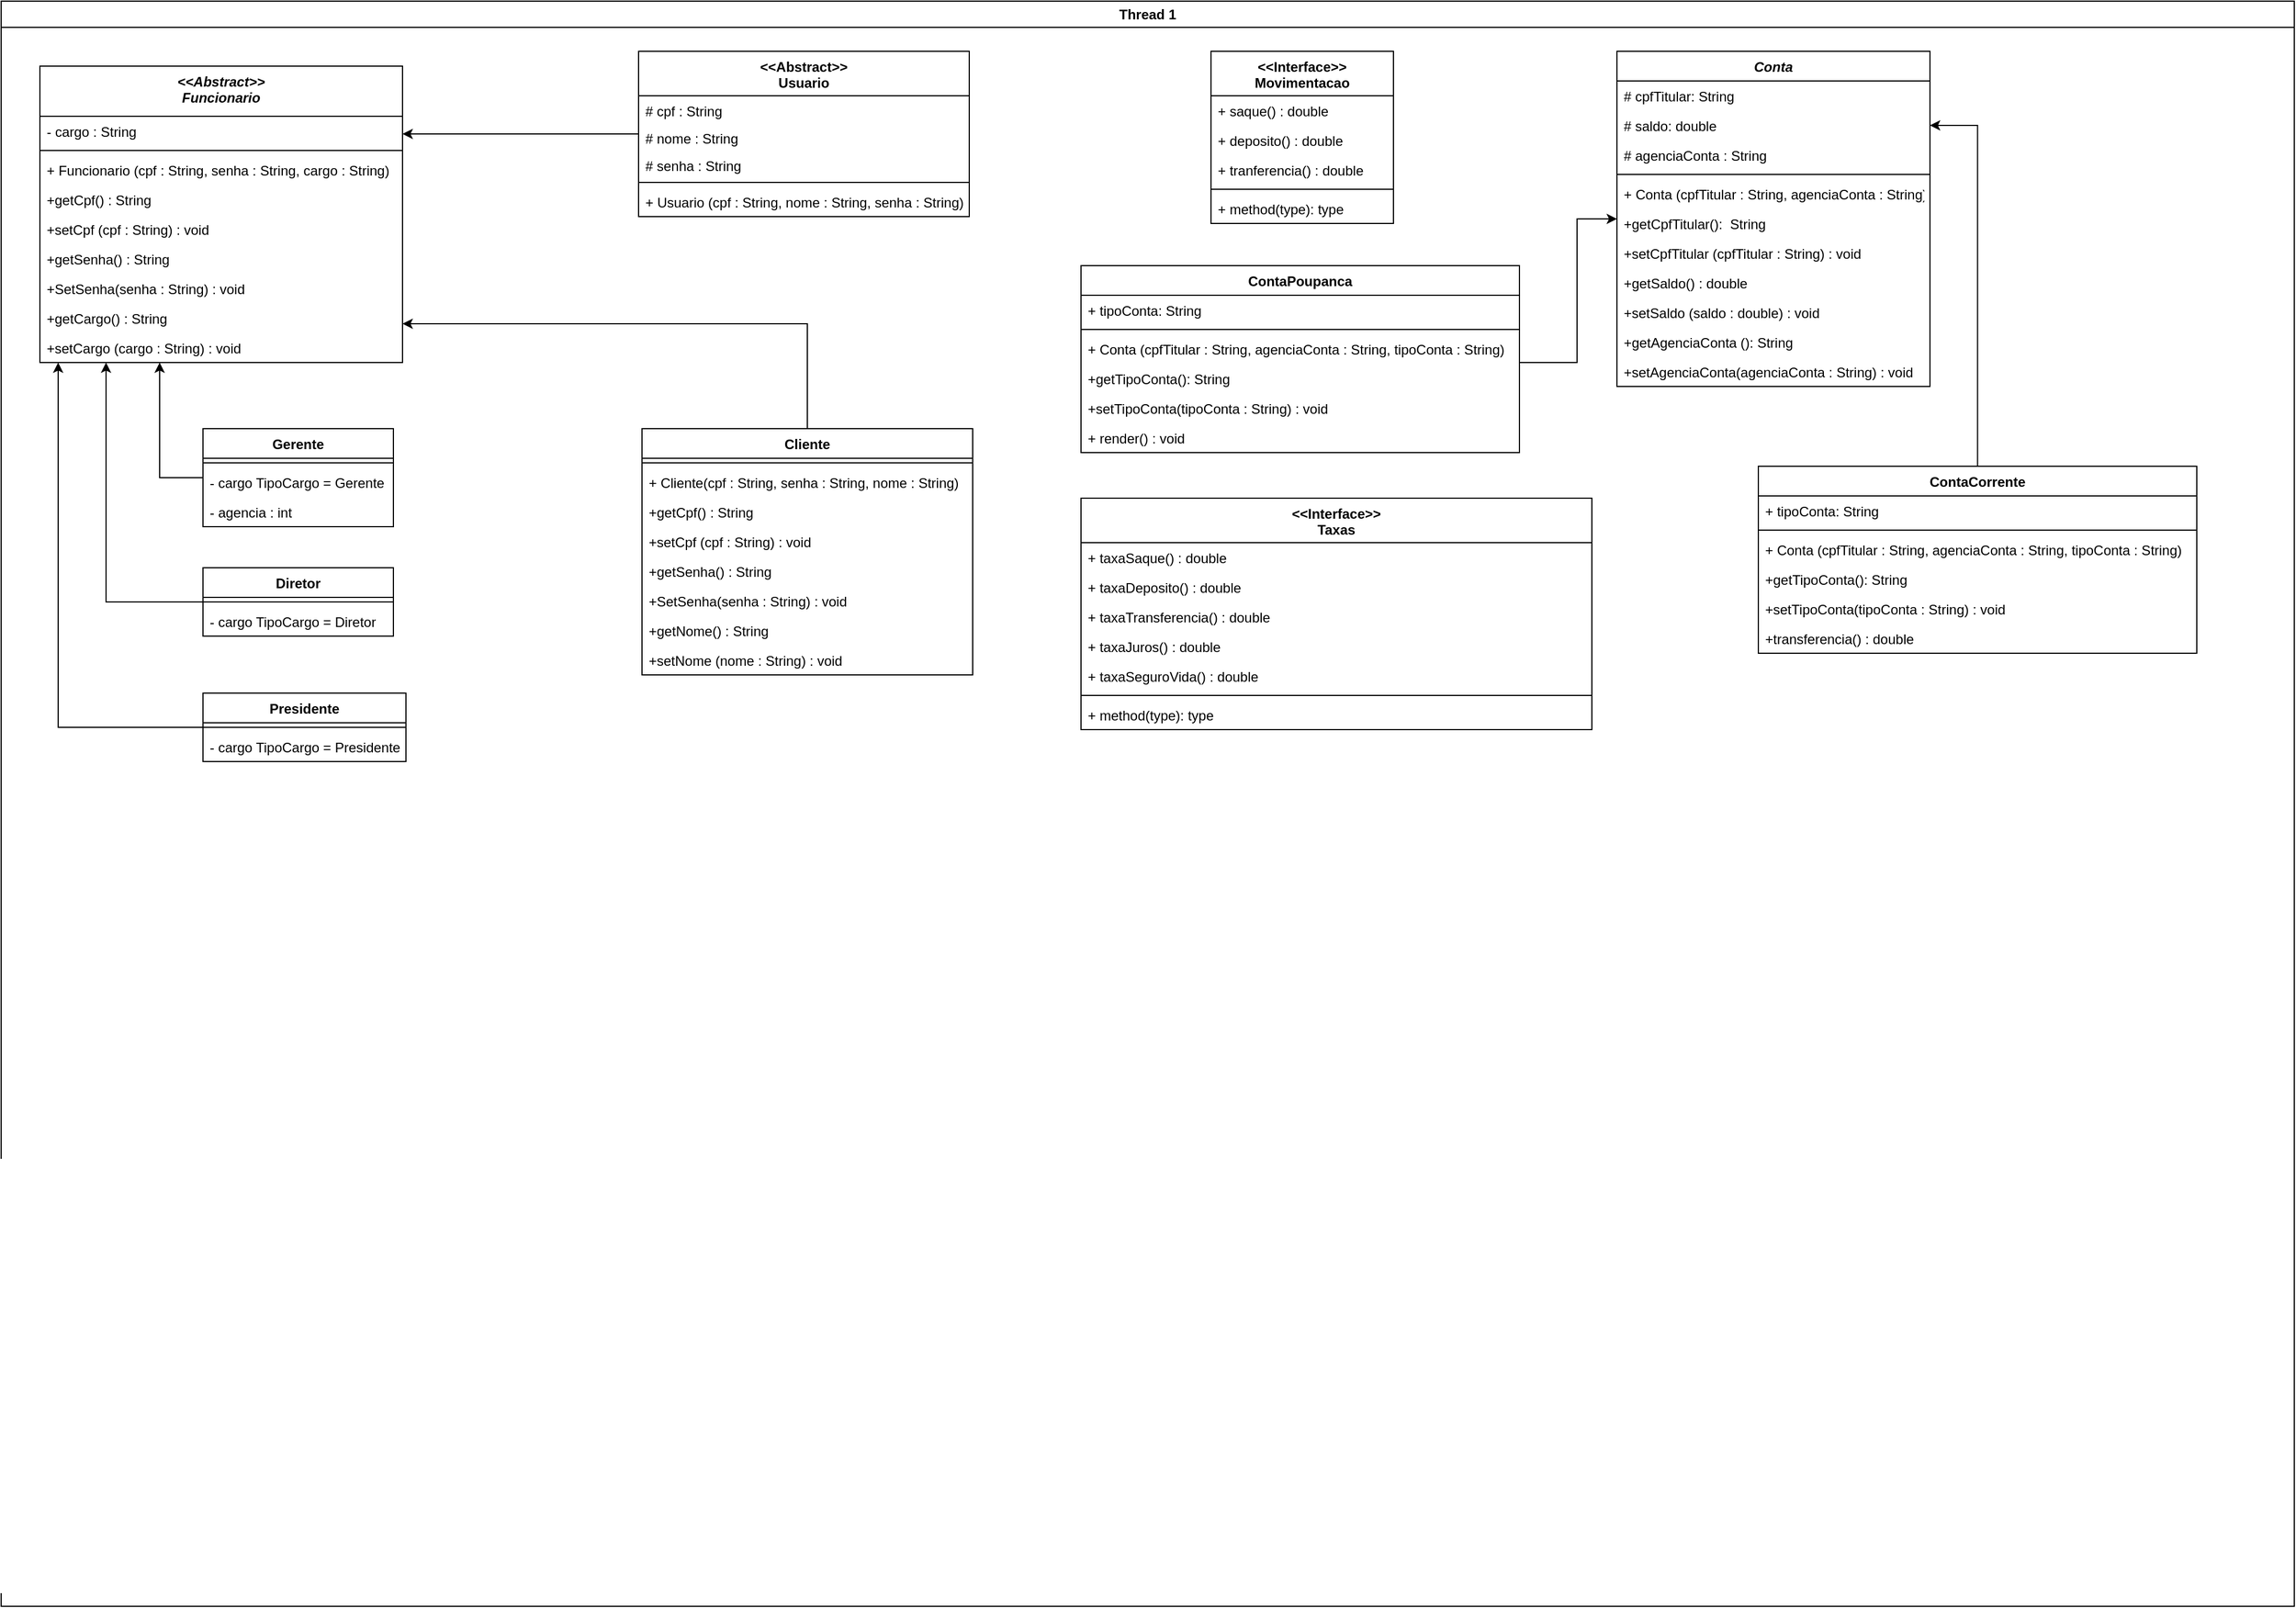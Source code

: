 <mxfile version="17.4.6" type="device"><diagram name="Page-1" id="e7e014a7-5840-1c2e-5031-d8a46d1fe8dd"><mxGraphModel dx="2850" dy="1675" grid="0" gridSize="10" guides="1" tooltips="1" connect="1" arrows="1" fold="1" page="1" pageScale="1" pageWidth="1169" pageHeight="826" background="none" math="0" shadow="0"><root><mxCell id="0"/><mxCell id="1" parent="0"/><mxCell id="2" value="Thread 1" style="swimlane;whiteSpace=wrap" parent="1" vertex="1"><mxGeometry x="-410" y="-710" width="2011" height="1408" as="geometry"/></mxCell><mxCell id="SGen21gXIewaCF1CxWUk-28" style="edgeStyle=orthogonalEdgeStyle;rounded=0;orthogonalLoop=1;jettySize=auto;html=1;" edge="1" parent="2" source="rDPacTQz5QNzboAVY4SP-41" target="rDPacTQz5QNzboAVY4SP-90"><mxGeometry relative="1" as="geometry"><Array as="points"><mxPoint x="707" y="283"/></Array></mxGeometry></mxCell><mxCell id="rDPacTQz5QNzboAVY4SP-41" value="Cliente" style="swimlane;fontStyle=1;align=center;verticalAlign=top;childLayout=stackLayout;horizontal=1;startSize=26;horizontalStack=0;resizeParent=1;resizeParentMax=0;resizeLast=0;collapsible=1;marginBottom=0;" parent="2" vertex="1"><mxGeometry x="562" y="375" width="290" height="216" as="geometry"/></mxCell><mxCell id="rDPacTQz5QNzboAVY4SP-43" value="" style="line;strokeWidth=1;fillColor=none;align=left;verticalAlign=middle;spacingTop=-1;spacingLeft=3;spacingRight=3;rotatable=0;labelPosition=right;points=[];portConstraint=eastwest;" parent="rDPacTQz5QNzboAVY4SP-41" vertex="1"><mxGeometry y="26" width="290" height="8" as="geometry"/></mxCell><mxCell id="rDPacTQz5QNzboAVY4SP-44" value="+ Cliente(cpf : String, senha : String, nome : String)" style="text;strokeColor=none;fillColor=none;align=left;verticalAlign=top;spacingLeft=4;spacingRight=4;overflow=hidden;rotatable=0;points=[[0,0.5],[1,0.5]];portConstraint=eastwest;" parent="rDPacTQz5QNzboAVY4SP-41" vertex="1"><mxGeometry y="34" width="290" height="26" as="geometry"/></mxCell><mxCell id="rDPacTQz5QNzboAVY4SP-48" value="+getCpf() : String" style="text;strokeColor=none;fillColor=none;align=left;verticalAlign=top;spacingLeft=4;spacingRight=4;overflow=hidden;rotatable=0;points=[[0,0.5],[1,0.5]];portConstraint=eastwest;" parent="rDPacTQz5QNzboAVY4SP-41" vertex="1"><mxGeometry y="60" width="290" height="26" as="geometry"/></mxCell><mxCell id="rDPacTQz5QNzboAVY4SP-47" value="+setCpf (cpf : String) : void" style="text;strokeColor=none;fillColor=none;align=left;verticalAlign=top;spacingLeft=4;spacingRight=4;overflow=hidden;rotatable=0;points=[[0,0.5],[1,0.5]];portConstraint=eastwest;" parent="rDPacTQz5QNzboAVY4SP-41" vertex="1"><mxGeometry y="86" width="290" height="26" as="geometry"/></mxCell><mxCell id="rDPacTQz5QNzboAVY4SP-59" value="+getSenha() : String" style="text;strokeColor=none;fillColor=none;align=left;verticalAlign=top;spacingLeft=4;spacingRight=4;overflow=hidden;rotatable=0;points=[[0,0.5],[1,0.5]];portConstraint=eastwest;" parent="rDPacTQz5QNzboAVY4SP-41" vertex="1"><mxGeometry y="112" width="290" height="26" as="geometry"/></mxCell><mxCell id="rDPacTQz5QNzboAVY4SP-105" value="+SetSenha(senha : String) : void" style="text;strokeColor=none;fillColor=none;align=left;verticalAlign=top;spacingLeft=4;spacingRight=4;overflow=hidden;rotatable=0;points=[[0,0.5],[1,0.5]];portConstraint=eastwest;" parent="rDPacTQz5QNzboAVY4SP-41" vertex="1"><mxGeometry y="138" width="290" height="26" as="geometry"/></mxCell><mxCell id="rDPacTQz5QNzboAVY4SP-49" value="+getNome() : String" style="text;strokeColor=none;fillColor=none;align=left;verticalAlign=top;spacingLeft=4;spacingRight=4;overflow=hidden;rotatable=0;points=[[0,0.5],[1,0.5]];portConstraint=eastwest;" parent="rDPacTQz5QNzboAVY4SP-41" vertex="1"><mxGeometry y="164" width="290" height="26" as="geometry"/></mxCell><mxCell id="rDPacTQz5QNzboAVY4SP-61" value="+setNome (nome : String) : void" style="text;strokeColor=none;fillColor=none;align=left;verticalAlign=top;spacingLeft=4;spacingRight=4;overflow=hidden;rotatable=0;points=[[0,0.5],[1,0.5]];portConstraint=eastwest;" parent="rDPacTQz5QNzboAVY4SP-41" vertex="1"><mxGeometry y="190" width="290" height="26" as="geometry"/></mxCell><mxCell id="rDPacTQz5QNzboAVY4SP-90" value="&lt;&lt;Abstract&gt;&gt;&#10;Funcionario" style="swimlane;fontStyle=3;align=center;verticalAlign=top;childLayout=stackLayout;horizontal=1;startSize=44;horizontalStack=0;resizeParent=1;resizeParentMax=0;resizeLast=0;collapsible=1;marginBottom=0;" parent="2" vertex="1"><mxGeometry x="34" y="57" width="318" height="260" as="geometry"/></mxCell><mxCell id="rDPacTQz5QNzboAVY4SP-98" value="- cargo : String" style="text;strokeColor=none;fillColor=none;align=left;verticalAlign=top;spacingLeft=4;spacingRight=4;overflow=hidden;rotatable=0;points=[[0,0.5],[1,0.5]];portConstraint=eastwest;" parent="rDPacTQz5QNzboAVY4SP-90" vertex="1"><mxGeometry y="44" width="318" height="26" as="geometry"/></mxCell><mxCell id="rDPacTQz5QNzboAVY4SP-92" value="" style="line;strokeWidth=1;fillColor=none;align=left;verticalAlign=middle;spacingTop=-1;spacingLeft=3;spacingRight=3;rotatable=0;labelPosition=right;points=[];portConstraint=eastwest;" parent="rDPacTQz5QNzboAVY4SP-90" vertex="1"><mxGeometry y="70" width="318" height="8" as="geometry"/></mxCell><mxCell id="rDPacTQz5QNzboAVY4SP-93" value="+ Funcionario (cpf : String, senha : String, cargo : String)" style="text;strokeColor=none;fillColor=none;align=left;verticalAlign=top;spacingLeft=4;spacingRight=4;overflow=hidden;rotatable=0;points=[[0,0.5],[1,0.5]];portConstraint=eastwest;" parent="rDPacTQz5QNzboAVY4SP-90" vertex="1"><mxGeometry y="78" width="318" height="26" as="geometry"/></mxCell><mxCell id="rDPacTQz5QNzboAVY4SP-101" value="+getCpf() : String" style="text;strokeColor=none;fillColor=none;align=left;verticalAlign=top;spacingLeft=4;spacingRight=4;overflow=hidden;rotatable=0;points=[[0,0.5],[1,0.5]];portConstraint=eastwest;" parent="rDPacTQz5QNzboAVY4SP-90" vertex="1"><mxGeometry y="104" width="318" height="26" as="geometry"/></mxCell><mxCell id="rDPacTQz5QNzboAVY4SP-104" value="+setCpf (cpf : String) : void" style="text;strokeColor=none;fillColor=none;align=left;verticalAlign=top;spacingLeft=4;spacingRight=4;overflow=hidden;rotatable=0;points=[[0,0.5],[1,0.5]];portConstraint=eastwest;" parent="rDPacTQz5QNzboAVY4SP-90" vertex="1"><mxGeometry y="130" width="318" height="26" as="geometry"/></mxCell><mxCell id="rDPacTQz5QNzboAVY4SP-103" value="+getSenha() : String" style="text;strokeColor=none;fillColor=none;align=left;verticalAlign=top;spacingLeft=4;spacingRight=4;overflow=hidden;rotatable=0;points=[[0,0.5],[1,0.5]];portConstraint=eastwest;" parent="rDPacTQz5QNzboAVY4SP-90" vertex="1"><mxGeometry y="156" width="318" height="26" as="geometry"/></mxCell><mxCell id="rDPacTQz5QNzboAVY4SP-99" value="+SetSenha(senha : String) : void" style="text;strokeColor=none;fillColor=none;align=left;verticalAlign=top;spacingLeft=4;spacingRight=4;overflow=hidden;rotatable=0;points=[[0,0.5],[1,0.5]];portConstraint=eastwest;" parent="rDPacTQz5QNzboAVY4SP-90" vertex="1"><mxGeometry y="182" width="318" height="26" as="geometry"/></mxCell><mxCell id="rDPacTQz5QNzboAVY4SP-102" value="+getCargo() : String" style="text;strokeColor=none;fillColor=none;align=left;verticalAlign=top;spacingLeft=4;spacingRight=4;overflow=hidden;rotatable=0;points=[[0,0.5],[1,0.5]];portConstraint=eastwest;" parent="rDPacTQz5QNzboAVY4SP-90" vertex="1"><mxGeometry y="208" width="318" height="26" as="geometry"/></mxCell><mxCell id="rDPacTQz5QNzboAVY4SP-100" value="+setCargo (cargo : String) : void" style="text;strokeColor=none;fillColor=none;align=left;verticalAlign=top;spacingLeft=4;spacingRight=4;overflow=hidden;rotatable=0;points=[[0,0.5],[1,0.5]];portConstraint=eastwest;" parent="rDPacTQz5QNzboAVY4SP-90" vertex="1"><mxGeometry y="234" width="318" height="26" as="geometry"/></mxCell><mxCell id="SGen21gXIewaCF1CxWUk-25" style="edgeStyle=orthogonalEdgeStyle;rounded=0;orthogonalLoop=1;jettySize=auto;html=1;" edge="1" parent="2" source="rDPacTQz5QNzboAVY4SP-106" target="rDPacTQz5QNzboAVY4SP-90"><mxGeometry relative="1" as="geometry"><mxPoint x="171" y="418" as="sourcePoint"/><Array as="points"><mxPoint x="139" y="418"/></Array></mxGeometry></mxCell><mxCell id="rDPacTQz5QNzboAVY4SP-106" value="Gerente" style="swimlane;fontStyle=1;align=center;verticalAlign=top;childLayout=stackLayout;horizontal=1;startSize=26;horizontalStack=0;resizeParent=1;resizeParentMax=0;resizeLast=0;collapsible=1;marginBottom=0;" parent="2" vertex="1"><mxGeometry x="177" y="375" width="167" height="86" as="geometry"/></mxCell><mxCell id="rDPacTQz5QNzboAVY4SP-108" value="" style="line;strokeWidth=1;fillColor=none;align=left;verticalAlign=middle;spacingTop=-1;spacingLeft=3;spacingRight=3;rotatable=0;labelPosition=right;points=[];portConstraint=eastwest;" parent="rDPacTQz5QNzboAVY4SP-106" vertex="1"><mxGeometry y="26" width="167" height="8" as="geometry"/></mxCell><mxCell id="rDPacTQz5QNzboAVY4SP-109" value="- cargo TipoCargo = Gerente" style="text;strokeColor=none;fillColor=none;align=left;verticalAlign=top;spacingLeft=4;spacingRight=4;overflow=hidden;rotatable=0;points=[[0,0.5],[1,0.5]];portConstraint=eastwest;" parent="rDPacTQz5QNzboAVY4SP-106" vertex="1"><mxGeometry y="34" width="167" height="26" as="geometry"/></mxCell><mxCell id="SGen21gXIewaCF1CxWUk-18" value="- agencia : int" style="text;strokeColor=none;fillColor=none;align=left;verticalAlign=top;spacingLeft=4;spacingRight=4;overflow=hidden;rotatable=0;points=[[0,0.5],[1,0.5]];portConstraint=eastwest;" vertex="1" parent="rDPacTQz5QNzboAVY4SP-106"><mxGeometry y="60" width="167" height="26" as="geometry"/></mxCell><mxCell id="SGen21gXIewaCF1CxWUk-29" style="edgeStyle=orthogonalEdgeStyle;rounded=0;orthogonalLoop=1;jettySize=auto;html=1;" edge="1" parent="2" source="SGen21gXIewaCF1CxWUk-7" target="rDPacTQz5QNzboAVY4SP-90"><mxGeometry relative="1" as="geometry"><Array as="points"><mxPoint x="404" y="117"/><mxPoint x="404" y="117"/></Array></mxGeometry></mxCell><mxCell id="SGen21gXIewaCF1CxWUk-7" value="&lt;&lt;Abstract&gt;&gt;&#10;Usuario" style="swimlane;fontStyle=1;align=center;verticalAlign=top;childLayout=stackLayout;horizontal=1;startSize=39;horizontalStack=0;resizeParent=1;resizeParentMax=0;resizeLast=0;collapsible=1;marginBottom=0;" vertex="1" parent="2"><mxGeometry x="559" y="44" width="290" height="145" as="geometry"/></mxCell><mxCell id="SGen21gXIewaCF1CxWUk-11" value="# cpf : String" style="text;strokeColor=none;fillColor=none;align=left;verticalAlign=top;spacingLeft=4;spacingRight=4;overflow=hidden;rotatable=0;points=[[0,0.5],[1,0.5]];portConstraint=eastwest;" vertex="1" parent="SGen21gXIewaCF1CxWUk-7"><mxGeometry y="39" width="290" height="24" as="geometry"/></mxCell><mxCell id="SGen21gXIewaCF1CxWUk-13" value="# nome : String" style="text;strokeColor=none;fillColor=none;align=left;verticalAlign=top;spacingLeft=4;spacingRight=4;overflow=hidden;rotatable=0;points=[[0,0.5],[1,0.5]];portConstraint=eastwest;" vertex="1" parent="SGen21gXIewaCF1CxWUk-7"><mxGeometry y="63" width="290" height="24" as="geometry"/></mxCell><mxCell id="SGen21gXIewaCF1CxWUk-12" value="# senha : String" style="text;strokeColor=none;fillColor=none;align=left;verticalAlign=top;spacingLeft=4;spacingRight=4;overflow=hidden;rotatable=0;points=[[0,0.5],[1,0.5]];portConstraint=eastwest;" vertex="1" parent="SGen21gXIewaCF1CxWUk-7"><mxGeometry y="87" width="290" height="24" as="geometry"/></mxCell><mxCell id="SGen21gXIewaCF1CxWUk-9" value="" style="line;strokeWidth=1;fillColor=none;align=left;verticalAlign=middle;spacingTop=-1;spacingLeft=3;spacingRight=3;rotatable=0;labelPosition=right;points=[];portConstraint=eastwest;" vertex="1" parent="SGen21gXIewaCF1CxWUk-7"><mxGeometry y="111" width="290" height="8" as="geometry"/></mxCell><mxCell id="SGen21gXIewaCF1CxWUk-10" value="+ Usuario (cpf : String, nome : String, senha : String) " style="text;strokeColor=none;fillColor=none;align=left;verticalAlign=top;spacingLeft=4;spacingRight=4;overflow=hidden;rotatable=0;points=[[0,0.5],[1,0.5]];portConstraint=eastwest;" vertex="1" parent="SGen21gXIewaCF1CxWUk-7"><mxGeometry y="119" width="290" height="26" as="geometry"/></mxCell><mxCell id="SGen21gXIewaCF1CxWUk-26" style="edgeStyle=orthogonalEdgeStyle;rounded=0;orthogonalLoop=1;jettySize=auto;html=1;" edge="1" parent="2" source="SGen21gXIewaCF1CxWUk-15" target="rDPacTQz5QNzboAVY4SP-90"><mxGeometry relative="1" as="geometry"><Array as="points"><mxPoint x="92" y="527"/></Array></mxGeometry></mxCell><mxCell id="SGen21gXIewaCF1CxWUk-15" value="Diretor" style="swimlane;fontStyle=1;align=center;verticalAlign=top;childLayout=stackLayout;horizontal=1;startSize=26;horizontalStack=0;resizeParent=1;resizeParentMax=0;resizeLast=0;collapsible=1;marginBottom=0;" vertex="1" parent="2"><mxGeometry x="177" y="497" width="167" height="60" as="geometry"/></mxCell><mxCell id="SGen21gXIewaCF1CxWUk-16" value="" style="line;strokeWidth=1;fillColor=none;align=left;verticalAlign=middle;spacingTop=-1;spacingLeft=3;spacingRight=3;rotatable=0;labelPosition=right;points=[];portConstraint=eastwest;" vertex="1" parent="SGen21gXIewaCF1CxWUk-15"><mxGeometry y="26" width="167" height="8" as="geometry"/></mxCell><mxCell id="SGen21gXIewaCF1CxWUk-17" value="- cargo TipoCargo = Diretor" style="text;strokeColor=none;fillColor=none;align=left;verticalAlign=top;spacingLeft=4;spacingRight=4;overflow=hidden;rotatable=0;points=[[0,0.5],[1,0.5]];portConstraint=eastwest;" vertex="1" parent="SGen21gXIewaCF1CxWUk-15"><mxGeometry y="34" width="167" height="26" as="geometry"/></mxCell><mxCell id="SGen21gXIewaCF1CxWUk-27" style="edgeStyle=orthogonalEdgeStyle;rounded=0;orthogonalLoop=1;jettySize=auto;html=1;" edge="1" parent="2" source="SGen21gXIewaCF1CxWUk-19" target="rDPacTQz5QNzboAVY4SP-90"><mxGeometry relative="1" as="geometry"><Array as="points"><mxPoint x="50" y="637"/></Array></mxGeometry></mxCell><mxCell id="SGen21gXIewaCF1CxWUk-19" value="Presidente" style="swimlane;fontStyle=1;align=center;verticalAlign=top;childLayout=stackLayout;horizontal=1;startSize=26;horizontalStack=0;resizeParent=1;resizeParentMax=0;resizeLast=0;collapsible=1;marginBottom=0;" vertex="1" parent="2"><mxGeometry x="177" y="607" width="178" height="60" as="geometry"/></mxCell><mxCell id="SGen21gXIewaCF1CxWUk-20" value="" style="line;strokeWidth=1;fillColor=none;align=left;verticalAlign=middle;spacingTop=-1;spacingLeft=3;spacingRight=3;rotatable=0;labelPosition=right;points=[];portConstraint=eastwest;" vertex="1" parent="SGen21gXIewaCF1CxWUk-19"><mxGeometry y="26" width="178" height="8" as="geometry"/></mxCell><mxCell id="SGen21gXIewaCF1CxWUk-21" value="- cargo TipoCargo = Presidente" style="text;strokeColor=none;fillColor=none;align=left;verticalAlign=top;spacingLeft=4;spacingRight=4;overflow=hidden;rotatable=0;points=[[0,0.5],[1,0.5]];portConstraint=eastwest;" vertex="1" parent="SGen21gXIewaCF1CxWUk-19"><mxGeometry y="34" width="178" height="26" as="geometry"/></mxCell><mxCell id="rDPacTQz5QNzboAVY4SP-62" value="Conta" style="swimlane;fontStyle=3;align=center;verticalAlign=top;childLayout=stackLayout;horizontal=1;startSize=26;horizontalStack=0;resizeParent=1;resizeParentMax=0;resizeLast=0;collapsible=1;marginBottom=0;" parent="2" vertex="1"><mxGeometry x="1417" y="44" width="274.5" height="294" as="geometry"/></mxCell><mxCell id="rDPacTQz5QNzboAVY4SP-63" value="# cpfTitular: String" style="text;strokeColor=none;fillColor=none;align=left;verticalAlign=top;spacingLeft=4;spacingRight=4;overflow=hidden;rotatable=0;points=[[0,0.5],[1,0.5]];portConstraint=eastwest;" parent="rDPacTQz5QNzboAVY4SP-62" vertex="1"><mxGeometry y="26" width="274.5" height="26" as="geometry"/></mxCell><mxCell id="rDPacTQz5QNzboAVY4SP-66" value="# saldo: double" style="text;strokeColor=none;fillColor=none;align=left;verticalAlign=top;spacingLeft=4;spacingRight=4;overflow=hidden;rotatable=0;points=[[0,0.5],[1,0.5]];portConstraint=eastwest;" parent="rDPacTQz5QNzboAVY4SP-62" vertex="1"><mxGeometry y="52" width="274.5" height="26" as="geometry"/></mxCell><mxCell id="rDPacTQz5QNzboAVY4SP-67" value="# agenciaConta : String" style="text;strokeColor=none;fillColor=none;align=left;verticalAlign=top;spacingLeft=4;spacingRight=4;overflow=hidden;rotatable=0;points=[[0,0.5],[1,0.5]];portConstraint=eastwest;" parent="rDPacTQz5QNzboAVY4SP-62" vertex="1"><mxGeometry y="78" width="274.5" height="26" as="geometry"/></mxCell><mxCell id="rDPacTQz5QNzboAVY4SP-64" value="" style="line;strokeWidth=1;fillColor=none;align=left;verticalAlign=middle;spacingTop=-1;spacingLeft=3;spacingRight=3;rotatable=0;labelPosition=right;points=[];portConstraint=eastwest;" parent="rDPacTQz5QNzboAVY4SP-62" vertex="1"><mxGeometry y="104" width="274.5" height="8" as="geometry"/></mxCell><mxCell id="rDPacTQz5QNzboAVY4SP-65" value="+ Conta (cpfTitular : String, agenciaConta : String)" style="text;strokeColor=none;fillColor=none;align=left;verticalAlign=top;spacingLeft=4;spacingRight=4;overflow=hidden;rotatable=0;points=[[0,0.5],[1,0.5]];portConstraint=eastwest;" parent="rDPacTQz5QNzboAVY4SP-62" vertex="1"><mxGeometry y="112" width="274.5" height="26" as="geometry"/></mxCell><mxCell id="rDPacTQz5QNzboAVY4SP-69" value="+getCpfTitular():  String" style="text;strokeColor=none;fillColor=none;align=left;verticalAlign=top;spacingLeft=4;spacingRight=4;overflow=hidden;rotatable=0;points=[[0,0.5],[1,0.5]];portConstraint=eastwest;" parent="rDPacTQz5QNzboAVY4SP-62" vertex="1"><mxGeometry y="138" width="274.5" height="26" as="geometry"/></mxCell><mxCell id="rDPacTQz5QNzboAVY4SP-73" value="+setCpfTitular (cpfTitular : String) : void" style="text;strokeColor=none;fillColor=none;align=left;verticalAlign=top;spacingLeft=4;spacingRight=4;overflow=hidden;rotatable=0;points=[[0,0.5],[1,0.5]];portConstraint=eastwest;" parent="rDPacTQz5QNzboAVY4SP-62" vertex="1"><mxGeometry y="164" width="274.5" height="26" as="geometry"/></mxCell><mxCell id="rDPacTQz5QNzboAVY4SP-74" value="+getSaldo() : double" style="text;strokeColor=none;fillColor=none;align=left;verticalAlign=top;spacingLeft=4;spacingRight=4;overflow=hidden;rotatable=0;points=[[0,0.5],[1,0.5]];portConstraint=eastwest;" parent="rDPacTQz5QNzboAVY4SP-62" vertex="1"><mxGeometry y="190" width="274.5" height="26" as="geometry"/></mxCell><mxCell id="rDPacTQz5QNzboAVY4SP-72" value="+setSaldo (saldo : double) : void" style="text;strokeColor=none;fillColor=none;align=left;verticalAlign=top;spacingLeft=4;spacingRight=4;overflow=hidden;rotatable=0;points=[[0,0.5],[1,0.5]];portConstraint=eastwest;" parent="rDPacTQz5QNzboAVY4SP-62" vertex="1"><mxGeometry y="216" width="274.5" height="26" as="geometry"/></mxCell><mxCell id="rDPacTQz5QNzboAVY4SP-70" value="+getAgenciaConta (): String" style="text;strokeColor=none;fillColor=none;align=left;verticalAlign=top;spacingLeft=4;spacingRight=4;overflow=hidden;rotatable=0;points=[[0,0.5],[1,0.5]];portConstraint=eastwest;" parent="rDPacTQz5QNzboAVY4SP-62" vertex="1"><mxGeometry y="242" width="274.5" height="26" as="geometry"/></mxCell><mxCell id="rDPacTQz5QNzboAVY4SP-71" value="+setAgenciaConta(agenciaConta : String) : void" style="text;strokeColor=none;fillColor=none;align=left;verticalAlign=top;spacingLeft=4;spacingRight=4;overflow=hidden;rotatable=0;points=[[0,0.5],[1,0.5]];portConstraint=eastwest;" parent="rDPacTQz5QNzboAVY4SP-62" vertex="1"><mxGeometry y="268" width="274.5" height="26" as="geometry"/></mxCell><mxCell id="rDPacTQz5QNzboAVY4SP-89" style="edgeStyle=orthogonalEdgeStyle;rounded=0;orthogonalLoop=1;jettySize=auto;html=1;" parent="2" source="rDPacTQz5QNzboAVY4SP-75" target="rDPacTQz5QNzboAVY4SP-66" edge="1"><mxGeometry relative="1" as="geometry"/></mxCell><mxCell id="rDPacTQz5QNzboAVY4SP-75" value="ContaCorrente" style="swimlane;fontStyle=1;align=center;verticalAlign=top;childLayout=stackLayout;horizontal=1;startSize=26;horizontalStack=0;resizeParent=1;resizeParentMax=0;resizeLast=0;collapsible=1;marginBottom=0;" parent="2" vertex="1"><mxGeometry x="1541" y="408" width="384.5" height="164" as="geometry"/></mxCell><mxCell id="rDPacTQz5QNzboAVY4SP-76" value="+ tipoConta: String" style="text;strokeColor=none;fillColor=none;align=left;verticalAlign=top;spacingLeft=4;spacingRight=4;overflow=hidden;rotatable=0;points=[[0,0.5],[1,0.5]];portConstraint=eastwest;" parent="rDPacTQz5QNzboAVY4SP-75" vertex="1"><mxGeometry y="26" width="384.5" height="26" as="geometry"/></mxCell><mxCell id="rDPacTQz5QNzboAVY4SP-77" value="" style="line;strokeWidth=1;fillColor=none;align=left;verticalAlign=middle;spacingTop=-1;spacingLeft=3;spacingRight=3;rotatable=0;labelPosition=right;points=[];portConstraint=eastwest;" parent="rDPacTQz5QNzboAVY4SP-75" vertex="1"><mxGeometry y="52" width="384.5" height="8" as="geometry"/></mxCell><mxCell id="rDPacTQz5QNzboAVY4SP-78" value="+ Conta (cpfTitular : String, agenciaConta : String, tipoConta : String)" style="text;strokeColor=none;fillColor=none;align=left;verticalAlign=top;spacingLeft=4;spacingRight=4;overflow=hidden;rotatable=0;points=[[0,0.5],[1,0.5]];portConstraint=eastwest;" parent="rDPacTQz5QNzboAVY4SP-75" vertex="1"><mxGeometry y="60" width="384.5" height="26" as="geometry"/></mxCell><mxCell id="rDPacTQz5QNzboAVY4SP-80" value="+getTipoConta(): String" style="text;strokeColor=none;fillColor=none;align=left;verticalAlign=top;spacingLeft=4;spacingRight=4;overflow=hidden;rotatable=0;points=[[0,0.5],[1,0.5]];portConstraint=eastwest;" parent="rDPacTQz5QNzboAVY4SP-75" vertex="1"><mxGeometry y="86" width="384.5" height="26" as="geometry"/></mxCell><mxCell id="rDPacTQz5QNzboAVY4SP-79" value="+setTipoConta(tipoConta : String) : void" style="text;strokeColor=none;fillColor=none;align=left;verticalAlign=top;spacingLeft=4;spacingRight=4;overflow=hidden;rotatable=0;points=[[0,0.5],[1,0.5]];portConstraint=eastwest;" parent="rDPacTQz5QNzboAVY4SP-75" vertex="1"><mxGeometry y="112" width="384.5" height="26" as="geometry"/></mxCell><mxCell id="SGen21gXIewaCF1CxWUk-6" value="+transferencia() : double" style="text;strokeColor=none;fillColor=none;align=left;verticalAlign=top;spacingLeft=4;spacingRight=4;overflow=hidden;rotatable=0;points=[[0,0.5],[1,0.5]];portConstraint=eastwest;" vertex="1" parent="rDPacTQz5QNzboAVY4SP-75"><mxGeometry y="138" width="384.5" height="26" as="geometry"/></mxCell><mxCell id="rDPacTQz5QNzboAVY4SP-82" value="ContaPoupanca" style="swimlane;fontStyle=1;align=center;verticalAlign=top;childLayout=stackLayout;horizontal=1;startSize=26;horizontalStack=0;resizeParent=1;resizeParentMax=0;resizeLast=0;collapsible=1;marginBottom=0;" parent="2" vertex="1"><mxGeometry x="947" y="232" width="384.5" height="164" as="geometry"/></mxCell><mxCell id="rDPacTQz5QNzboAVY4SP-83" value="+ tipoConta: String" style="text;strokeColor=none;fillColor=none;align=left;verticalAlign=top;spacingLeft=4;spacingRight=4;overflow=hidden;rotatable=0;points=[[0,0.5],[1,0.5]];portConstraint=eastwest;" parent="rDPacTQz5QNzboAVY4SP-82" vertex="1"><mxGeometry y="26" width="384.5" height="26" as="geometry"/></mxCell><mxCell id="rDPacTQz5QNzboAVY4SP-84" value="" style="line;strokeWidth=1;fillColor=none;align=left;verticalAlign=middle;spacingTop=-1;spacingLeft=3;spacingRight=3;rotatable=0;labelPosition=right;points=[];portConstraint=eastwest;" parent="rDPacTQz5QNzboAVY4SP-82" vertex="1"><mxGeometry y="52" width="384.5" height="8" as="geometry"/></mxCell><mxCell id="rDPacTQz5QNzboAVY4SP-85" value="+ Conta (cpfTitular : String, agenciaConta : String, tipoConta : String)" style="text;strokeColor=none;fillColor=none;align=left;verticalAlign=top;spacingLeft=4;spacingRight=4;overflow=hidden;rotatable=0;points=[[0,0.5],[1,0.5]];portConstraint=eastwest;" parent="rDPacTQz5QNzboAVY4SP-82" vertex="1"><mxGeometry y="60" width="384.5" height="26" as="geometry"/></mxCell><mxCell id="rDPacTQz5QNzboAVY4SP-86" value="+getTipoConta(): String" style="text;strokeColor=none;fillColor=none;align=left;verticalAlign=top;spacingLeft=4;spacingRight=4;overflow=hidden;rotatable=0;points=[[0,0.5],[1,0.5]];portConstraint=eastwest;" parent="rDPacTQz5QNzboAVY4SP-82" vertex="1"><mxGeometry y="86" width="384.5" height="26" as="geometry"/></mxCell><mxCell id="SGen21gXIewaCF1CxWUk-5" value="+setTipoConta(tipoConta : String) : void" style="text;strokeColor=none;fillColor=none;align=left;verticalAlign=top;spacingLeft=4;spacingRight=4;overflow=hidden;rotatable=0;points=[[0,0.5],[1,0.5]];portConstraint=eastwest;" vertex="1" parent="rDPacTQz5QNzboAVY4SP-82"><mxGeometry y="112" width="384.5" height="26" as="geometry"/></mxCell><mxCell id="rDPacTQz5QNzboAVY4SP-87" value="+ render() : void" style="text;strokeColor=none;fillColor=none;align=left;verticalAlign=top;spacingLeft=4;spacingRight=4;overflow=hidden;rotatable=0;points=[[0,0.5],[1,0.5]];portConstraint=eastwest;" parent="rDPacTQz5QNzboAVY4SP-82" vertex="1"><mxGeometry y="138" width="384.5" height="26" as="geometry"/></mxCell><mxCell id="rDPacTQz5QNzboAVY4SP-88" style="edgeStyle=orthogonalEdgeStyle;rounded=0;orthogonalLoop=1;jettySize=auto;html=1;" parent="2" source="rDPacTQz5QNzboAVY4SP-82" target="rDPacTQz5QNzboAVY4SP-62" edge="1"><mxGeometry relative="1" as="geometry"><Array as="points"><mxPoint x="1382" y="317"/><mxPoint x="1382" y="191"/></Array></mxGeometry></mxCell><mxCell id="SGen21gXIewaCF1CxWUk-30" value="&lt;&lt;Interface&gt;&gt;&#10;Movimentacao" style="swimlane;fontStyle=1;align=center;verticalAlign=top;childLayout=stackLayout;horizontal=1;startSize=39;horizontalStack=0;resizeParent=1;resizeParentMax=0;resizeLast=0;collapsible=1;marginBottom=0;" vertex="1" parent="2"><mxGeometry x="1061" y="44" width="160" height="151" as="geometry"/></mxCell><mxCell id="SGen21gXIewaCF1CxWUk-31" value="+ saque() : double" style="text;strokeColor=none;fillColor=none;align=left;verticalAlign=top;spacingLeft=4;spacingRight=4;overflow=hidden;rotatable=0;points=[[0,0.5],[1,0.5]];portConstraint=eastwest;" vertex="1" parent="SGen21gXIewaCF1CxWUk-30"><mxGeometry y="39" width="160" height="26" as="geometry"/></mxCell><mxCell id="SGen21gXIewaCF1CxWUk-34" value="+ deposito() : double" style="text;strokeColor=none;fillColor=none;align=left;verticalAlign=top;spacingLeft=4;spacingRight=4;overflow=hidden;rotatable=0;points=[[0,0.5],[1,0.5]];portConstraint=eastwest;" vertex="1" parent="SGen21gXIewaCF1CxWUk-30"><mxGeometry y="65" width="160" height="26" as="geometry"/></mxCell><mxCell id="SGen21gXIewaCF1CxWUk-35" value="+ tranferencia() : double" style="text;strokeColor=none;fillColor=none;align=left;verticalAlign=top;spacingLeft=4;spacingRight=4;overflow=hidden;rotatable=0;points=[[0,0.5],[1,0.5]];portConstraint=eastwest;" vertex="1" parent="SGen21gXIewaCF1CxWUk-30"><mxGeometry y="91" width="160" height="26" as="geometry"/></mxCell><mxCell id="SGen21gXIewaCF1CxWUk-32" value="" style="line;strokeWidth=1;fillColor=none;align=left;verticalAlign=middle;spacingTop=-1;spacingLeft=3;spacingRight=3;rotatable=0;labelPosition=right;points=[];portConstraint=eastwest;" vertex="1" parent="SGen21gXIewaCF1CxWUk-30"><mxGeometry y="117" width="160" height="8" as="geometry"/></mxCell><mxCell id="SGen21gXIewaCF1CxWUk-33" value="+ method(type): type" style="text;strokeColor=none;fillColor=none;align=left;verticalAlign=top;spacingLeft=4;spacingRight=4;overflow=hidden;rotatable=0;points=[[0,0.5],[1,0.5]];portConstraint=eastwest;" vertex="1" parent="SGen21gXIewaCF1CxWUk-30"><mxGeometry y="125" width="160" height="26" as="geometry"/></mxCell><mxCell id="SGen21gXIewaCF1CxWUk-36" value="&lt;&lt;Interface&gt;&gt;&#10;Taxas&#10;" style="swimlane;fontStyle=1;align=center;verticalAlign=top;childLayout=stackLayout;horizontal=1;startSize=39;horizontalStack=0;resizeParent=1;resizeParentMax=0;resizeLast=0;collapsible=1;marginBottom=0;" vertex="1" parent="2"><mxGeometry x="947" y="436" width="448" height="203" as="geometry"/></mxCell><mxCell id="SGen21gXIewaCF1CxWUk-37" value="+ taxaSaque() : double" style="text;strokeColor=none;fillColor=none;align=left;verticalAlign=top;spacingLeft=4;spacingRight=4;overflow=hidden;rotatable=0;points=[[0,0.5],[1,0.5]];portConstraint=eastwest;" vertex="1" parent="SGen21gXIewaCF1CxWUk-36"><mxGeometry y="39" width="448" height="26" as="geometry"/></mxCell><mxCell id="SGen21gXIewaCF1CxWUk-40" value="+ taxaDeposito() : double" style="text;strokeColor=none;fillColor=none;align=left;verticalAlign=top;spacingLeft=4;spacingRight=4;overflow=hidden;rotatable=0;points=[[0,0.5],[1,0.5]];portConstraint=eastwest;" vertex="1" parent="SGen21gXIewaCF1CxWUk-36"><mxGeometry y="65" width="448" height="26" as="geometry"/></mxCell><mxCell id="SGen21gXIewaCF1CxWUk-42" value="+ taxaTransferencia() : double" style="text;strokeColor=none;fillColor=none;align=left;verticalAlign=top;spacingLeft=4;spacingRight=4;overflow=hidden;rotatable=0;points=[[0,0.5],[1,0.5]];portConstraint=eastwest;" vertex="1" parent="SGen21gXIewaCF1CxWUk-36"><mxGeometry y="91" width="448" height="26" as="geometry"/></mxCell><mxCell id="SGen21gXIewaCF1CxWUk-41" value="+ taxaJuros() : double" style="text;strokeColor=none;fillColor=none;align=left;verticalAlign=top;spacingLeft=4;spacingRight=4;overflow=hidden;rotatable=0;points=[[0,0.5],[1,0.5]];portConstraint=eastwest;" vertex="1" parent="SGen21gXIewaCF1CxWUk-36"><mxGeometry y="117" width="448" height="26" as="geometry"/></mxCell><mxCell id="SGen21gXIewaCF1CxWUk-43" value="+ taxaSeguroVida() : double" style="text;strokeColor=none;fillColor=none;align=left;verticalAlign=top;spacingLeft=4;spacingRight=4;overflow=hidden;rotatable=0;points=[[0,0.5],[1,0.5]];portConstraint=eastwest;" vertex="1" parent="SGen21gXIewaCF1CxWUk-36"><mxGeometry y="143" width="448" height="26" as="geometry"/></mxCell><mxCell id="SGen21gXIewaCF1CxWUk-38" value="" style="line;strokeWidth=1;fillColor=none;align=left;verticalAlign=middle;spacingTop=-1;spacingLeft=3;spacingRight=3;rotatable=0;labelPosition=right;points=[];portConstraint=eastwest;" vertex="1" parent="SGen21gXIewaCF1CxWUk-36"><mxGeometry y="169" width="448" height="8" as="geometry"/></mxCell><mxCell id="SGen21gXIewaCF1CxWUk-39" value="+ method(type): type" style="text;strokeColor=none;fillColor=none;align=left;verticalAlign=top;spacingLeft=4;spacingRight=4;overflow=hidden;rotatable=0;points=[[0,0.5],[1,0.5]];portConstraint=eastwest;" vertex="1" parent="SGen21gXIewaCF1CxWUk-36"><mxGeometry y="177" width="448" height="26" as="geometry"/></mxCell></root></mxGraphModel></diagram></mxfile>